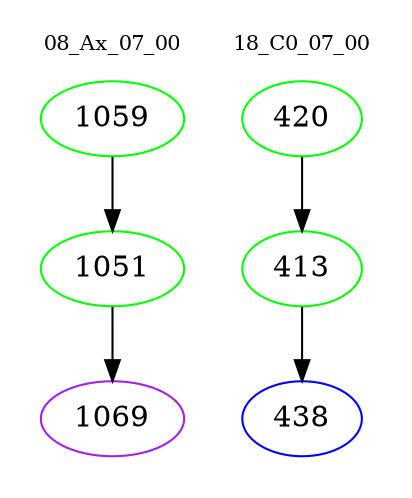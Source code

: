 digraph{
subgraph cluster_0 {
color = white
label = "08_Ax_07_00";
fontsize=10;
T0_1059 [label="1059", color="green"]
T0_1059 -> T0_1051 [color="black"]
T0_1051 [label="1051", color="green"]
T0_1051 -> T0_1069 [color="black"]
T0_1069 [label="1069", color="purple"]
}
subgraph cluster_1 {
color = white
label = "18_C0_07_00";
fontsize=10;
T1_420 [label="420", color="green"]
T1_420 -> T1_413 [color="black"]
T1_413 [label="413", color="green"]
T1_413 -> T1_438 [color="black"]
T1_438 [label="438", color="blue"]
}
}

